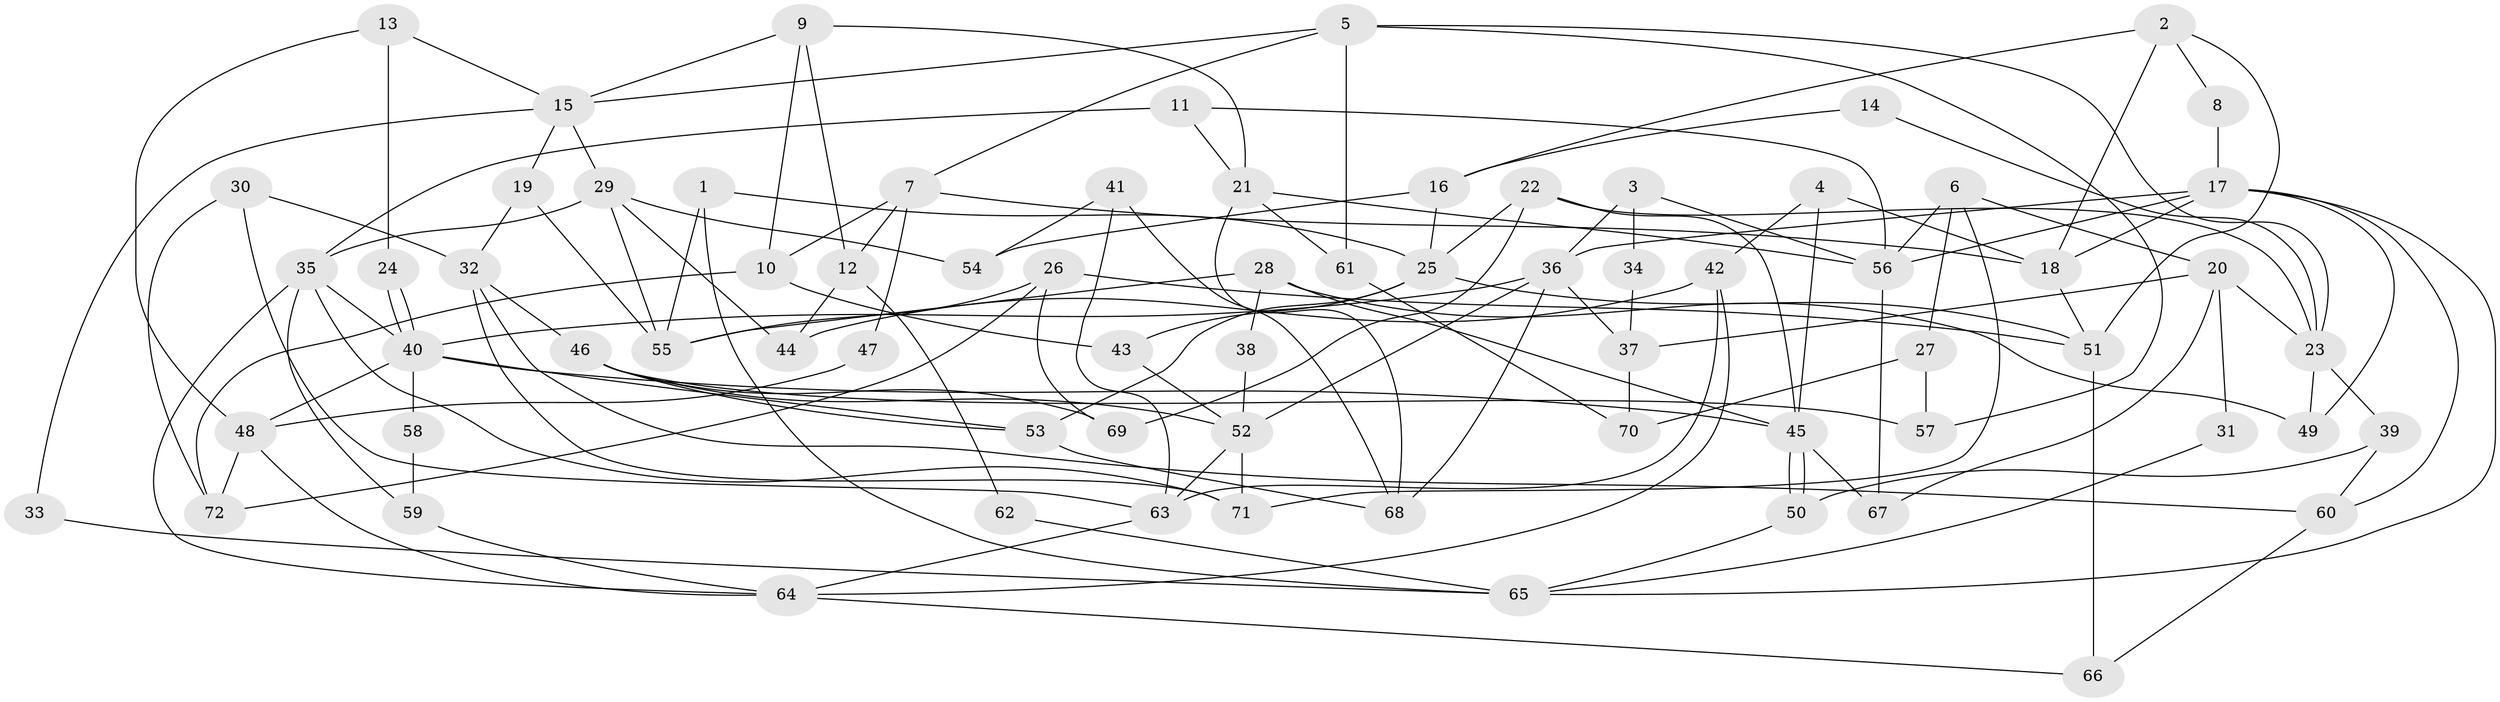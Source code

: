 // Generated by graph-tools (version 1.1) at 2025/26/03/09/25 03:26:15]
// undirected, 72 vertices, 144 edges
graph export_dot {
graph [start="1"]
  node [color=gray90,style=filled];
  1;
  2;
  3;
  4;
  5;
  6;
  7;
  8;
  9;
  10;
  11;
  12;
  13;
  14;
  15;
  16;
  17;
  18;
  19;
  20;
  21;
  22;
  23;
  24;
  25;
  26;
  27;
  28;
  29;
  30;
  31;
  32;
  33;
  34;
  35;
  36;
  37;
  38;
  39;
  40;
  41;
  42;
  43;
  44;
  45;
  46;
  47;
  48;
  49;
  50;
  51;
  52;
  53;
  54;
  55;
  56;
  57;
  58;
  59;
  60;
  61;
  62;
  63;
  64;
  65;
  66;
  67;
  68;
  69;
  70;
  71;
  72;
  1 -- 55;
  1 -- 25;
  1 -- 65;
  2 -- 51;
  2 -- 18;
  2 -- 8;
  2 -- 16;
  3 -- 36;
  3 -- 56;
  3 -- 34;
  4 -- 42;
  4 -- 45;
  4 -- 18;
  5 -- 23;
  5 -- 15;
  5 -- 7;
  5 -- 57;
  5 -- 61;
  6 -- 56;
  6 -- 27;
  6 -- 20;
  6 -- 71;
  7 -- 18;
  7 -- 10;
  7 -- 12;
  7 -- 47;
  8 -- 17;
  9 -- 12;
  9 -- 10;
  9 -- 15;
  9 -- 21;
  10 -- 43;
  10 -- 72;
  11 -- 35;
  11 -- 21;
  11 -- 56;
  12 -- 44;
  12 -- 62;
  13 -- 48;
  13 -- 15;
  13 -- 24;
  14 -- 16;
  14 -- 23;
  15 -- 19;
  15 -- 29;
  15 -- 33;
  16 -- 25;
  16 -- 54;
  17 -- 60;
  17 -- 36;
  17 -- 18;
  17 -- 49;
  17 -- 56;
  17 -- 65;
  18 -- 51;
  19 -- 55;
  19 -- 32;
  20 -- 67;
  20 -- 23;
  20 -- 31;
  20 -- 37;
  21 -- 56;
  21 -- 61;
  21 -- 68;
  22 -- 23;
  22 -- 69;
  22 -- 25;
  22 -- 45;
  23 -- 49;
  23 -- 39;
  24 -- 40;
  24 -- 40;
  25 -- 53;
  25 -- 43;
  25 -- 51;
  26 -- 72;
  26 -- 51;
  26 -- 55;
  26 -- 69;
  27 -- 57;
  27 -- 70;
  28 -- 55;
  28 -- 45;
  28 -- 38;
  28 -- 49;
  29 -- 35;
  29 -- 44;
  29 -- 54;
  29 -- 55;
  30 -- 32;
  30 -- 72;
  30 -- 63;
  31 -- 65;
  32 -- 71;
  32 -- 60;
  32 -- 46;
  33 -- 65;
  34 -- 37;
  35 -- 71;
  35 -- 40;
  35 -- 59;
  35 -- 64;
  36 -- 68;
  36 -- 40;
  36 -- 37;
  36 -- 52;
  37 -- 70;
  38 -- 52;
  39 -- 50;
  39 -- 60;
  40 -- 45;
  40 -- 48;
  40 -- 53;
  40 -- 58;
  41 -- 54;
  41 -- 63;
  41 -- 68;
  42 -- 63;
  42 -- 64;
  42 -- 44;
  43 -- 52;
  45 -- 50;
  45 -- 50;
  45 -- 67;
  46 -- 53;
  46 -- 52;
  46 -- 57;
  46 -- 69;
  47 -- 48;
  48 -- 64;
  48 -- 72;
  50 -- 65;
  51 -- 66;
  52 -- 63;
  52 -- 71;
  53 -- 68;
  56 -- 67;
  58 -- 59;
  59 -- 64;
  60 -- 66;
  61 -- 70;
  62 -- 65;
  63 -- 64;
  64 -- 66;
}
